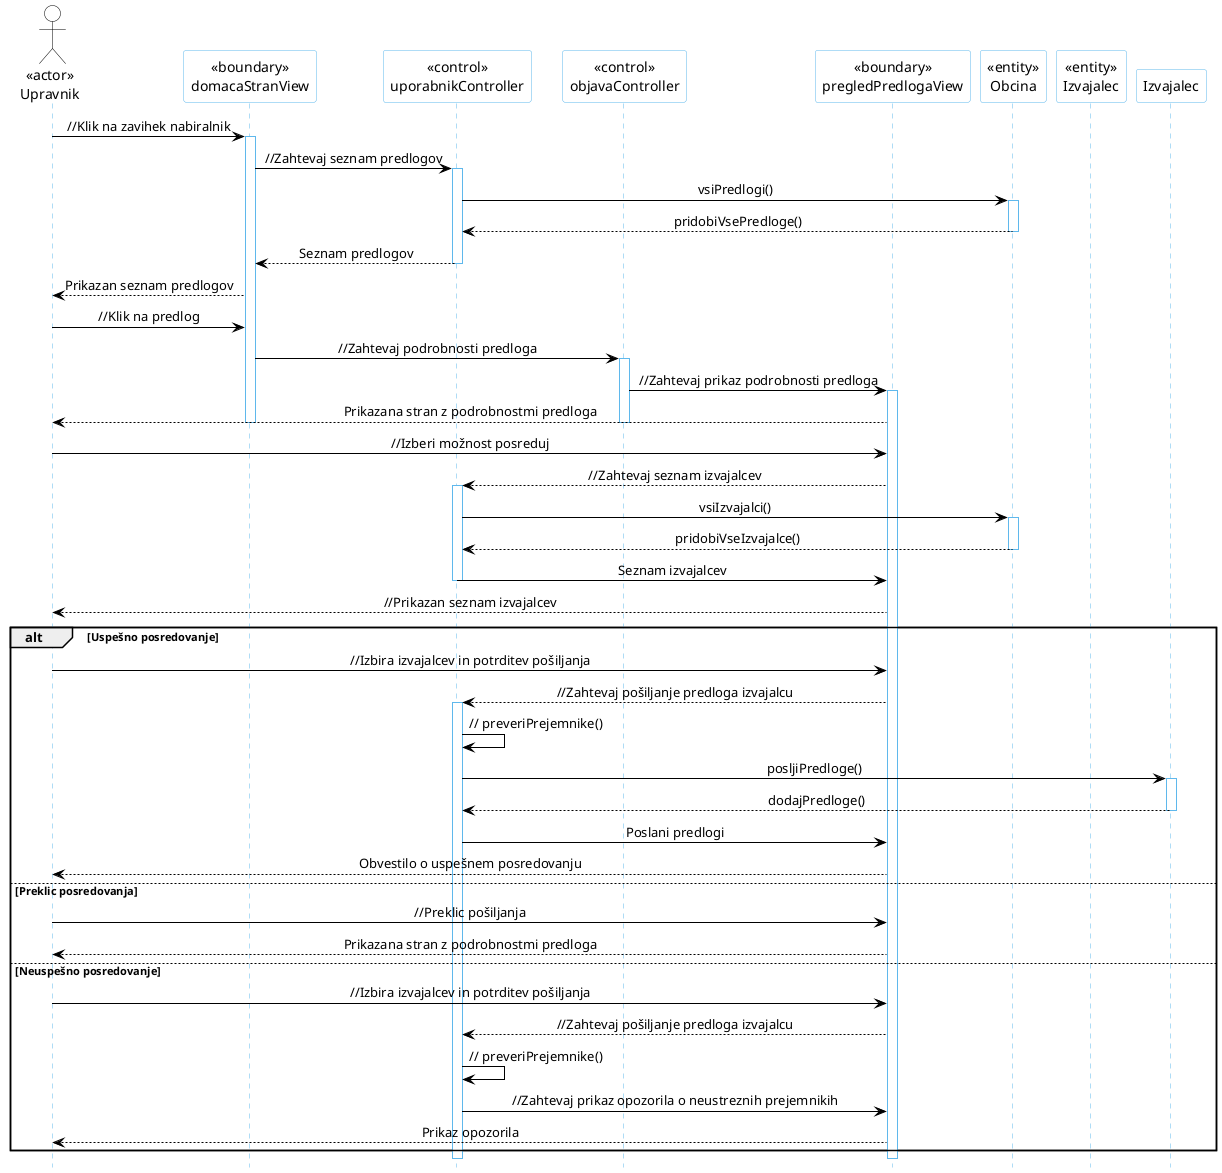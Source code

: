 @startuml
hide footbox

skinparam backgroundcolor transparent
skinparam defaultTextAlignment center
skinparam actorBorderColor black
skinparam actorBackgroundColor white
skinparam arrowColor black  
skinparam sequenceLifeLineBorderColor #5FB8EC
skinparam sequenceParticipantBorderColor #5FB8EC
skinparam sequenceParticipantBackgroundColor white

actor Uporabnik as "<<actor>>\nUpravnik"
participant domacaStranView as "<<boundary>>\ndomacaStranView"
participant uporabnikController as "<<control>>\nuporabnikController"
participant objavaController as "<<control>>\nobjavaController"
participant pregledPredlogaView as "<<boundary>>\npregledPredlogaView"

participant Obcina as "<<entity>>\nObcina"
participant IZvajalec as "<<entity>>\nIzvajalec"

Uporabnik -> domacaStranView: //Klik na zavihek nabiralnik
activate domacaStranView
domacaStranView -> uporabnikController: //Zahtevaj seznam predlogov
activate uporabnikController
uporabnikController -> Obcina: vsiPredlogi()
activate Obcina
Obcina --> uporabnikController: pridobiVsePredloge()
deactivate Obcina
uporabnikController --> domacaStranView: Seznam predlogov
deactivate uporabnikController
domacaStranView --> Uporabnik: Prikazan seznam predlogov

Uporabnik -> domacaStranView: //Klik na predlog
domacaStranView -> objavaController: //Zahtevaj podrobnosti predloga
activate objavaController
objavaController -> pregledPredlogaView: //Zahtevaj prikaz podrobnosti predloga
activate pregledPredlogaView
pregledPredlogaView --> Uporabnik: Prikazana stran z podrobnostmi predloga
deactivate domacaStranView
deactivate objavaController

Uporabnik -> pregledPredlogaView: //Izberi možnost posreduj
pregledPredlogaView --> uporabnikController: //Zahtevaj seznam izvajalcev
activate uporabnikController
uporabnikController -> Obcina: vsiIzvajalci()
activate Obcina
Obcina --> uporabnikController: pridobiVseIzvajalce()
deactivate Obcina
uporabnikController -> pregledPredlogaView: Seznam izvajalcev
deactivate uporabnikController
pregledPredlogaView --> Uporabnik: //Prikazan seznam izvajalcev

alt Uspešno posredovanje
Uporabnik -> pregledPredlogaView: //Izbira izvajalcev in potrditev pošiljanja
pregledPredlogaView --> uporabnikController: //Zahtevaj pošiljanje predloga izvajalcu
activate uporabnikController
uporabnikController -> uporabnikController: // preveriPrejemnike()
uporabnikController -> Izvajalec: posljiPredloge()
activate Izvajalec
Izvajalec --> uporabnikController: dodajPredloge()
deactivate Izvajalec
uporabnikController -> pregledPredlogaView: Poslani predlogi
pregledPredlogaView --> Uporabnik: Obvestilo o uspešnem posredovanju

else Preklic posredovanja
Uporabnik -> pregledPredlogaView: //Preklic pošiljanja
pregledPredlogaView --> Uporabnik: Prikazana stran z podrobnostmi predloga

else Neuspešno posredovanje
Uporabnik -> pregledPredlogaView: //Izbira izvajalcev in potrditev pošiljanja
pregledPredlogaView --> uporabnikController: //Zahtevaj pošiljanje predloga izvajalcu
uporabnikController -> uporabnikController: // preveriPrejemnike()
uporabnikController -> pregledPredlogaView: //Zahtevaj prikaz opozorila o neustreznih prejemnikih
pregledPredlogaView --> Uporabnik: Prikaz opozorila

end

@enduml 
